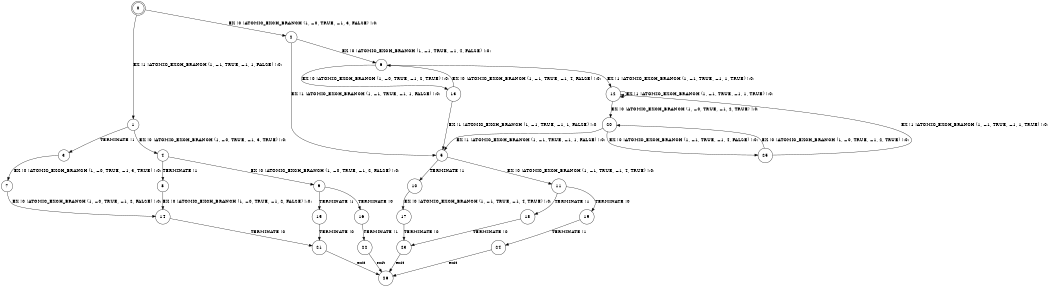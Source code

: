 digraph BCG {
size = "7, 10.5";
center = TRUE;
node [shape = circle];
0 [peripheries = 2];
0 -> 1 [label = "EX !1 !ATOMIC_EXCH_BRANCH (1, +1, TRUE, +1, 1, FALSE) !:0:"];
0 -> 2 [label = "EX !0 !ATOMIC_EXCH_BRANCH (1, +0, TRUE, +1, 3, FALSE) !:0:"];
1 -> 3 [label = "TERMINATE !1"];
1 -> 4 [label = "EX !0 !ATOMIC_EXCH_BRANCH (1, +0, TRUE, +1, 3, TRUE) !:0:"];
2 -> 5 [label = "EX !1 !ATOMIC_EXCH_BRANCH (1, +1, TRUE, +1, 1, FALSE) !:0:"];
2 -> 6 [label = "EX !0 !ATOMIC_EXCH_BRANCH (1, +1, TRUE, +1, 4, FALSE) !:0:"];
3 -> 7 [label = "EX !0 !ATOMIC_EXCH_BRANCH (1, +0, TRUE, +1, 3, TRUE) !:0:"];
4 -> 8 [label = "TERMINATE !1"];
4 -> 9 [label = "EX !0 !ATOMIC_EXCH_BRANCH (1, +0, TRUE, +1, 2, FALSE) !:0:"];
5 -> 10 [label = "TERMINATE !1"];
5 -> 11 [label = "EX !0 !ATOMIC_EXCH_BRANCH (1, +1, TRUE, +1, 4, TRUE) !:0:"];
6 -> 12 [label = "EX !1 !ATOMIC_EXCH_BRANCH (1, +1, TRUE, +1, 1, TRUE) !:0:"];
6 -> 13 [label = "EX !0 !ATOMIC_EXCH_BRANCH (1, +0, TRUE, +1, 2, TRUE) !:0:"];
7 -> 14 [label = "EX !0 !ATOMIC_EXCH_BRANCH (1, +0, TRUE, +1, 2, FALSE) !:0:"];
8 -> 14 [label = "EX !0 !ATOMIC_EXCH_BRANCH (1, +0, TRUE, +1, 2, FALSE) !:0:"];
9 -> 15 [label = "TERMINATE !1"];
9 -> 16 [label = "TERMINATE !0"];
10 -> 17 [label = "EX !0 !ATOMIC_EXCH_BRANCH (1, +1, TRUE, +1, 4, TRUE) !:0:"];
11 -> 18 [label = "TERMINATE !1"];
11 -> 19 [label = "TERMINATE !0"];
12 -> 12 [label = "EX !1 !ATOMIC_EXCH_BRANCH (1, +1, TRUE, +1, 1, TRUE) !:0:"];
12 -> 20 [label = "EX !0 !ATOMIC_EXCH_BRANCH (1, +0, TRUE, +1, 2, TRUE) !:0:"];
13 -> 5 [label = "EX !1 !ATOMIC_EXCH_BRANCH (1, +1, TRUE, +1, 1, FALSE) !:0:"];
13 -> 6 [label = "EX !0 !ATOMIC_EXCH_BRANCH (1, +1, TRUE, +1, 4, FALSE) !:0:"];
14 -> 21 [label = "TERMINATE !0"];
15 -> 21 [label = "TERMINATE !0"];
16 -> 22 [label = "TERMINATE !1"];
17 -> 23 [label = "TERMINATE !0"];
18 -> 23 [label = "TERMINATE !0"];
19 -> 24 [label = "TERMINATE !1"];
20 -> 5 [label = "EX !1 !ATOMIC_EXCH_BRANCH (1, +1, TRUE, +1, 1, FALSE) !:0:"];
20 -> 25 [label = "EX !0 !ATOMIC_EXCH_BRANCH (1, +1, TRUE, +1, 4, FALSE) !:0:"];
21 -> 26 [label = "exit"];
22 -> 26 [label = "exit"];
23 -> 26 [label = "exit"];
24 -> 26 [label = "exit"];
25 -> 12 [label = "EX !1 !ATOMIC_EXCH_BRANCH (1, +1, TRUE, +1, 1, TRUE) !:0:"];
25 -> 20 [label = "EX !0 !ATOMIC_EXCH_BRANCH (1, +0, TRUE, +1, 2, TRUE) !:0:"];
}
